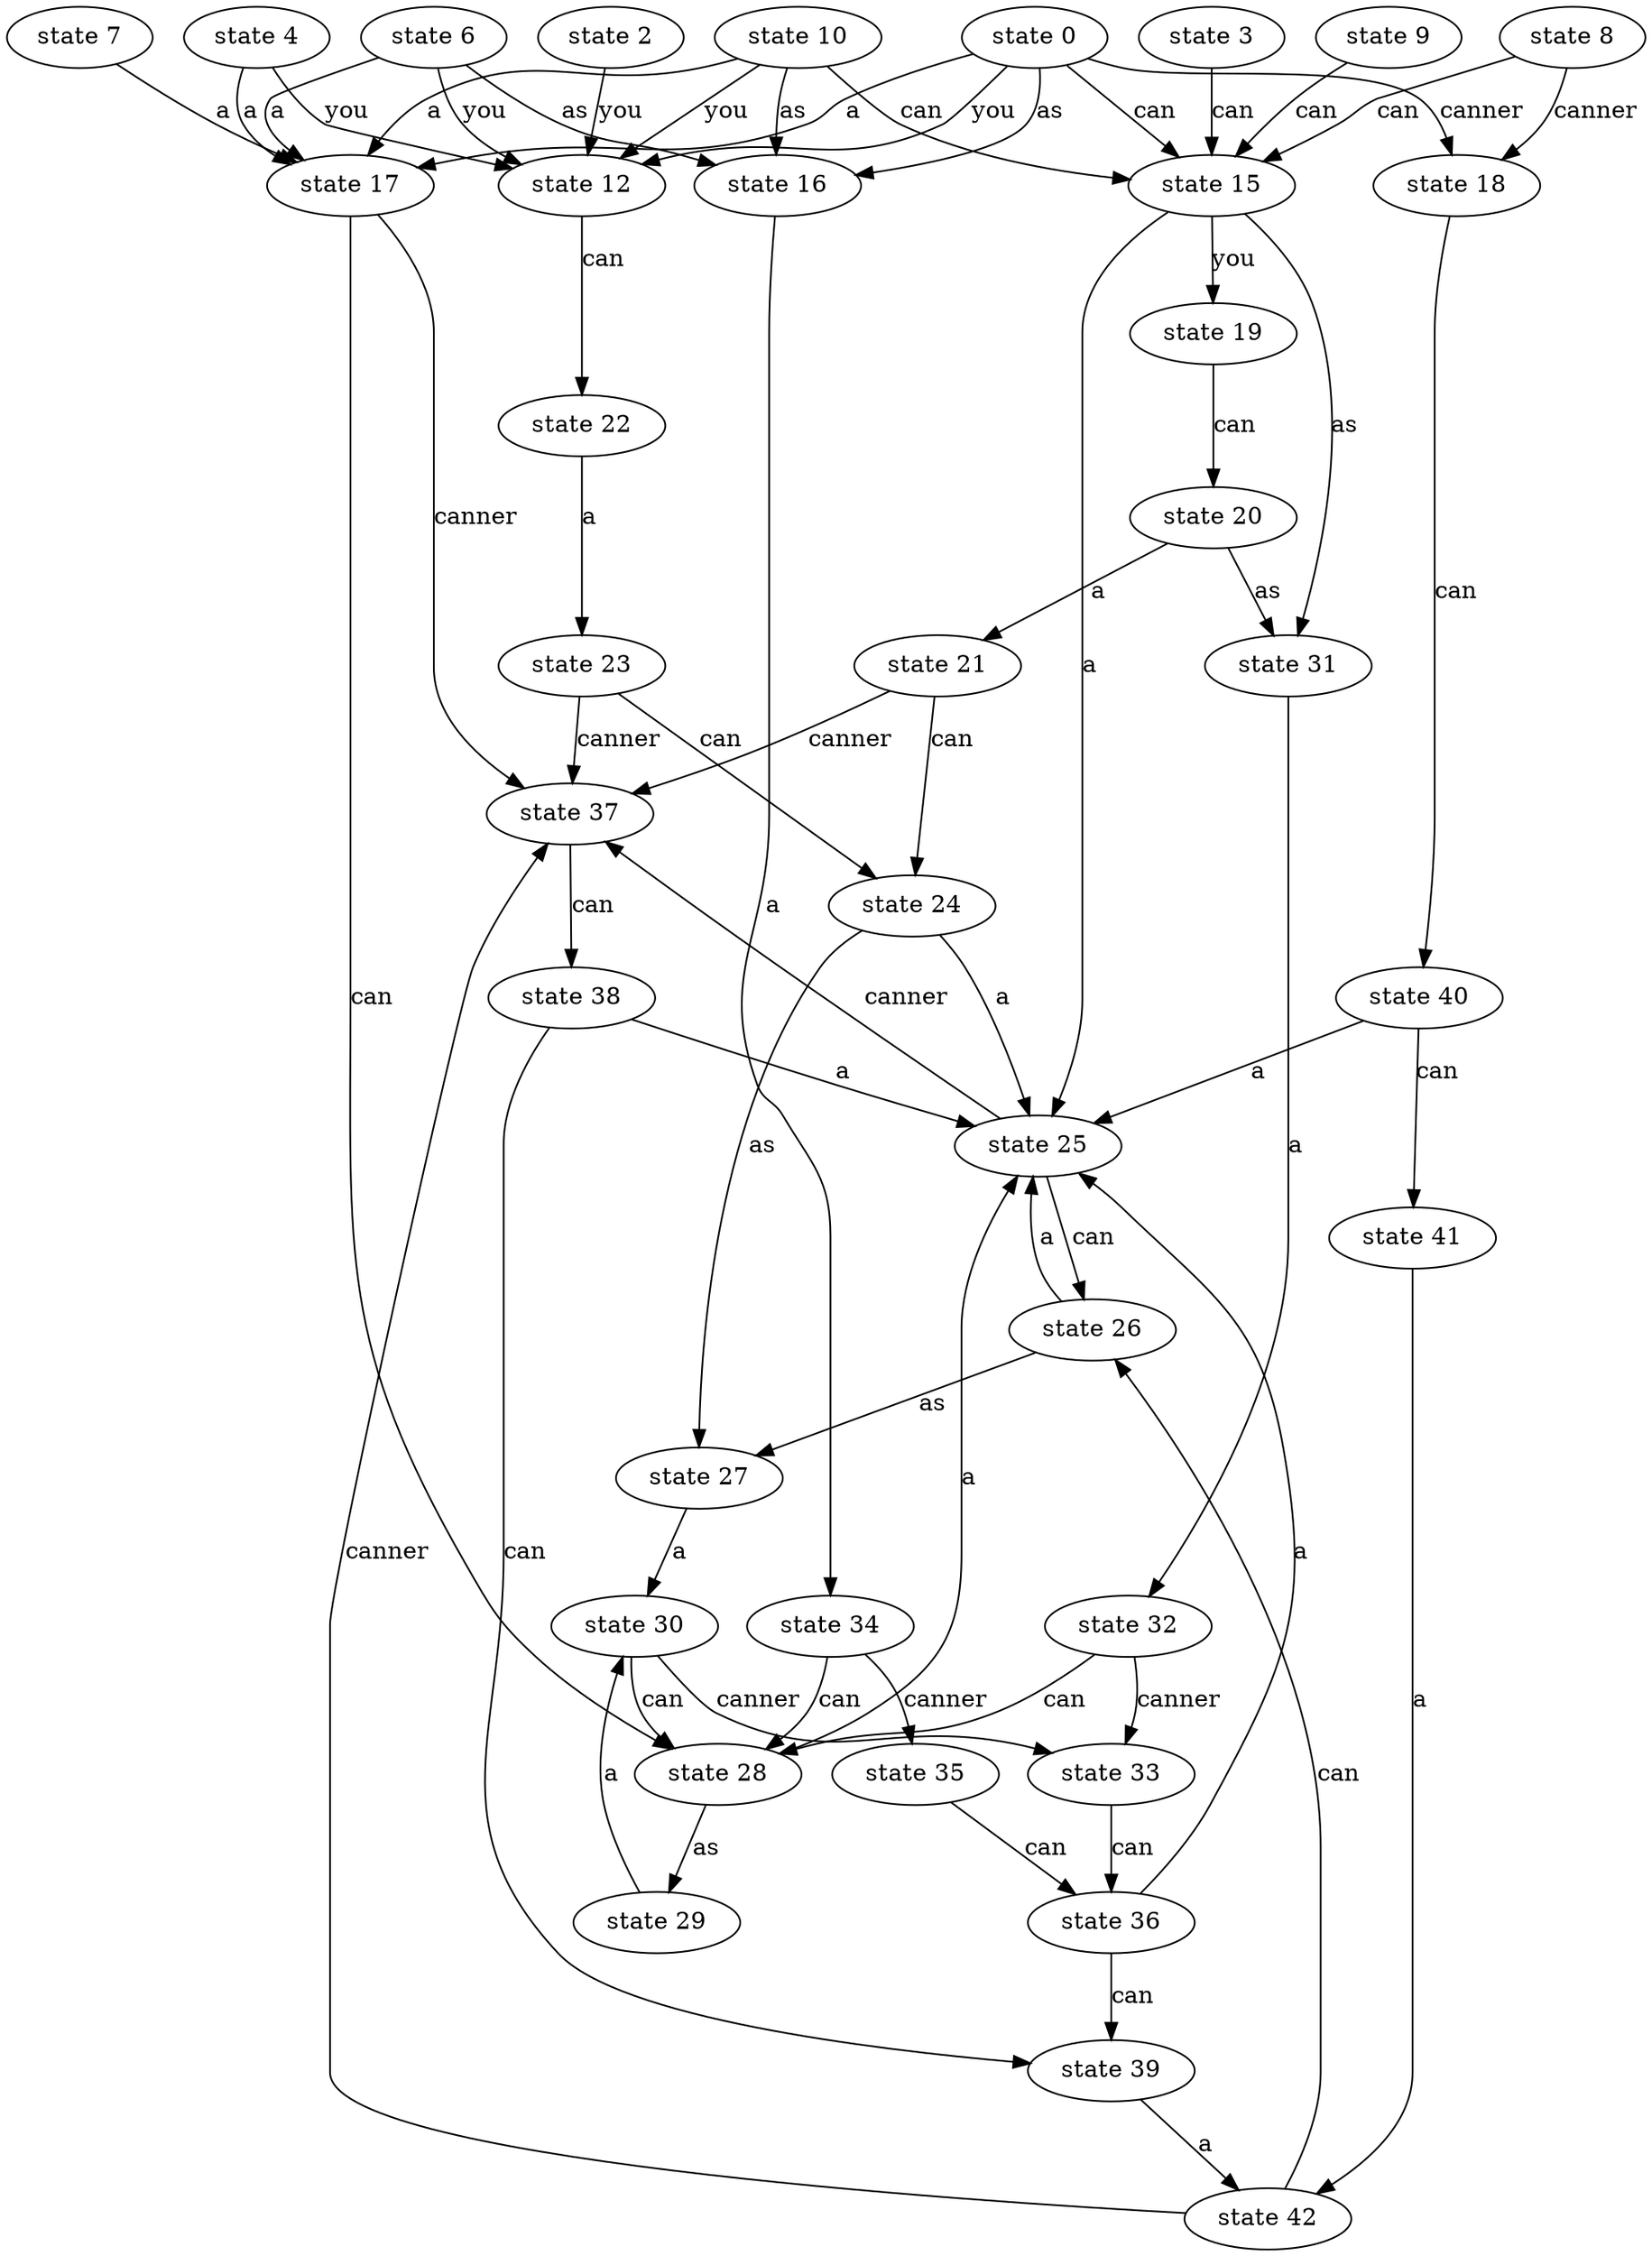 digraph abc{ 
"state 2" -> "state 12" [ label="you" ]; 
"state 23" -> "state 37" [ label="canner" ]; 
"state 23" -> "state 24" [ label="can" ]; 
"state 34" -> "state 35" [ label="canner" ]; 
"state 34" -> "state 28" [ label="can" ]; 
"state 40" -> "state 25" [ label="a" ]; 
"state 40" -> "state 41" [ label="can" ]; 
"state 42" -> "state 37" [ label="canner" ]; 
"state 42" -> "state 26" [ label="can" ]; 
"state 37" -> "state 38" [ label="can" ]; 
"state 28" -> "state 25" [ label="a" ]; 
"state 28" -> "state 29" [ label="as" ]; 
"state 16" -> "state 34" [ label="a" ]; 
"state 3" -> "state 15" [ label="can" ]; 
"state 30" -> "state 33" [ label="canner" ]; 
"state 30" -> "state 28" [ label="can" ]; 
"state 6" -> "state 17" [ label="a" ]; 
"state 6" -> "state 16" [ label="as" ]; 
"state 6" -> "state 12" [ label="you" ]; 
"state 39" -> "state 42" [ label="a" ]; 
"state 18" -> "state 40" [ label="can" ]; 
"state 21" -> "state 37" [ label="canner" ]; 
"state 21" -> "state 24" [ label="can" ]; 
"state 38" -> "state 25" [ label="a" ]; 
"state 38" -> "state 39" [ label="can" ]; 
"state 24" -> "state 25" [ label="a" ]; 
"state 24" -> "state 27" [ label="as" ]; 
"state 20" -> "state 21" [ label="a" ]; 
"state 20" -> "state 31" [ label="as" ]; 
"state 8" -> "state 18" [ label="canner" ]; 
"state 8" -> "state 15" [ label="can" ]; 
"state 31" -> "state 32" [ label="a" ]; 
"state 12" -> "state 22" [ label="can" ]; 
"state 9" -> "state 15" [ label="can" ]; 
"state 4" -> "state 17" [ label="a" ]; 
"state 4" -> "state 12" [ label="you" ]; 
"state 17" -> "state 37" [ label="canner" ]; 
"state 17" -> "state 28" [ label="can" ]; 
"state 32" -> "state 33" [ label="canner" ]; 
"state 32" -> "state 28" [ label="can" ]; 
"state 7" -> "state 17" [ label="a" ]; 
"state 35" -> "state 36" [ label="can" ]; 
"state 15" -> "state 25" [ label="a" ]; 
"state 15" -> "state 31" [ label="as" ]; 
"state 15" -> "state 19" [ label="you" ]; 
"state 36" -> "state 25" [ label="a" ]; 
"state 36" -> "state 39" [ label="can" ]; 
"state 0" -> "state 17" [ label="a" ]; 
"state 0" -> "state 18" [ label="canner" ]; 
"state 0" -> "state 16" [ label="as" ]; 
"state 0" -> "state 15" [ label="can" ]; 
"state 0" -> "state 12" [ label="you" ]; 
"state 22" -> "state 23" [ label="a" ]; 
"state 19" -> "state 20" [ label="can" ]; 
"state 10" -> "state 17" [ label="a" ]; 
"state 10" -> "state 16" [ label="as" ]; 
"state 10" -> "state 15" [ label="can" ]; 
"state 10" -> "state 12" [ label="you" ]; 
"state 25" -> "state 37" [ label="canner" ]; 
"state 25" -> "state 26" [ label="can" ]; 
"state 26" -> "state 25" [ label="a" ]; 
"state 26" -> "state 27" [ label="as" ]; 
"state 29" -> "state 30" [ label="a" ]; 
"state 27" -> "state 30" [ label="a" ]; 
"state 33" -> "state 36" [ label="can" ]; 
"state 41" -> "state 42" [ label="a" ]; 
}